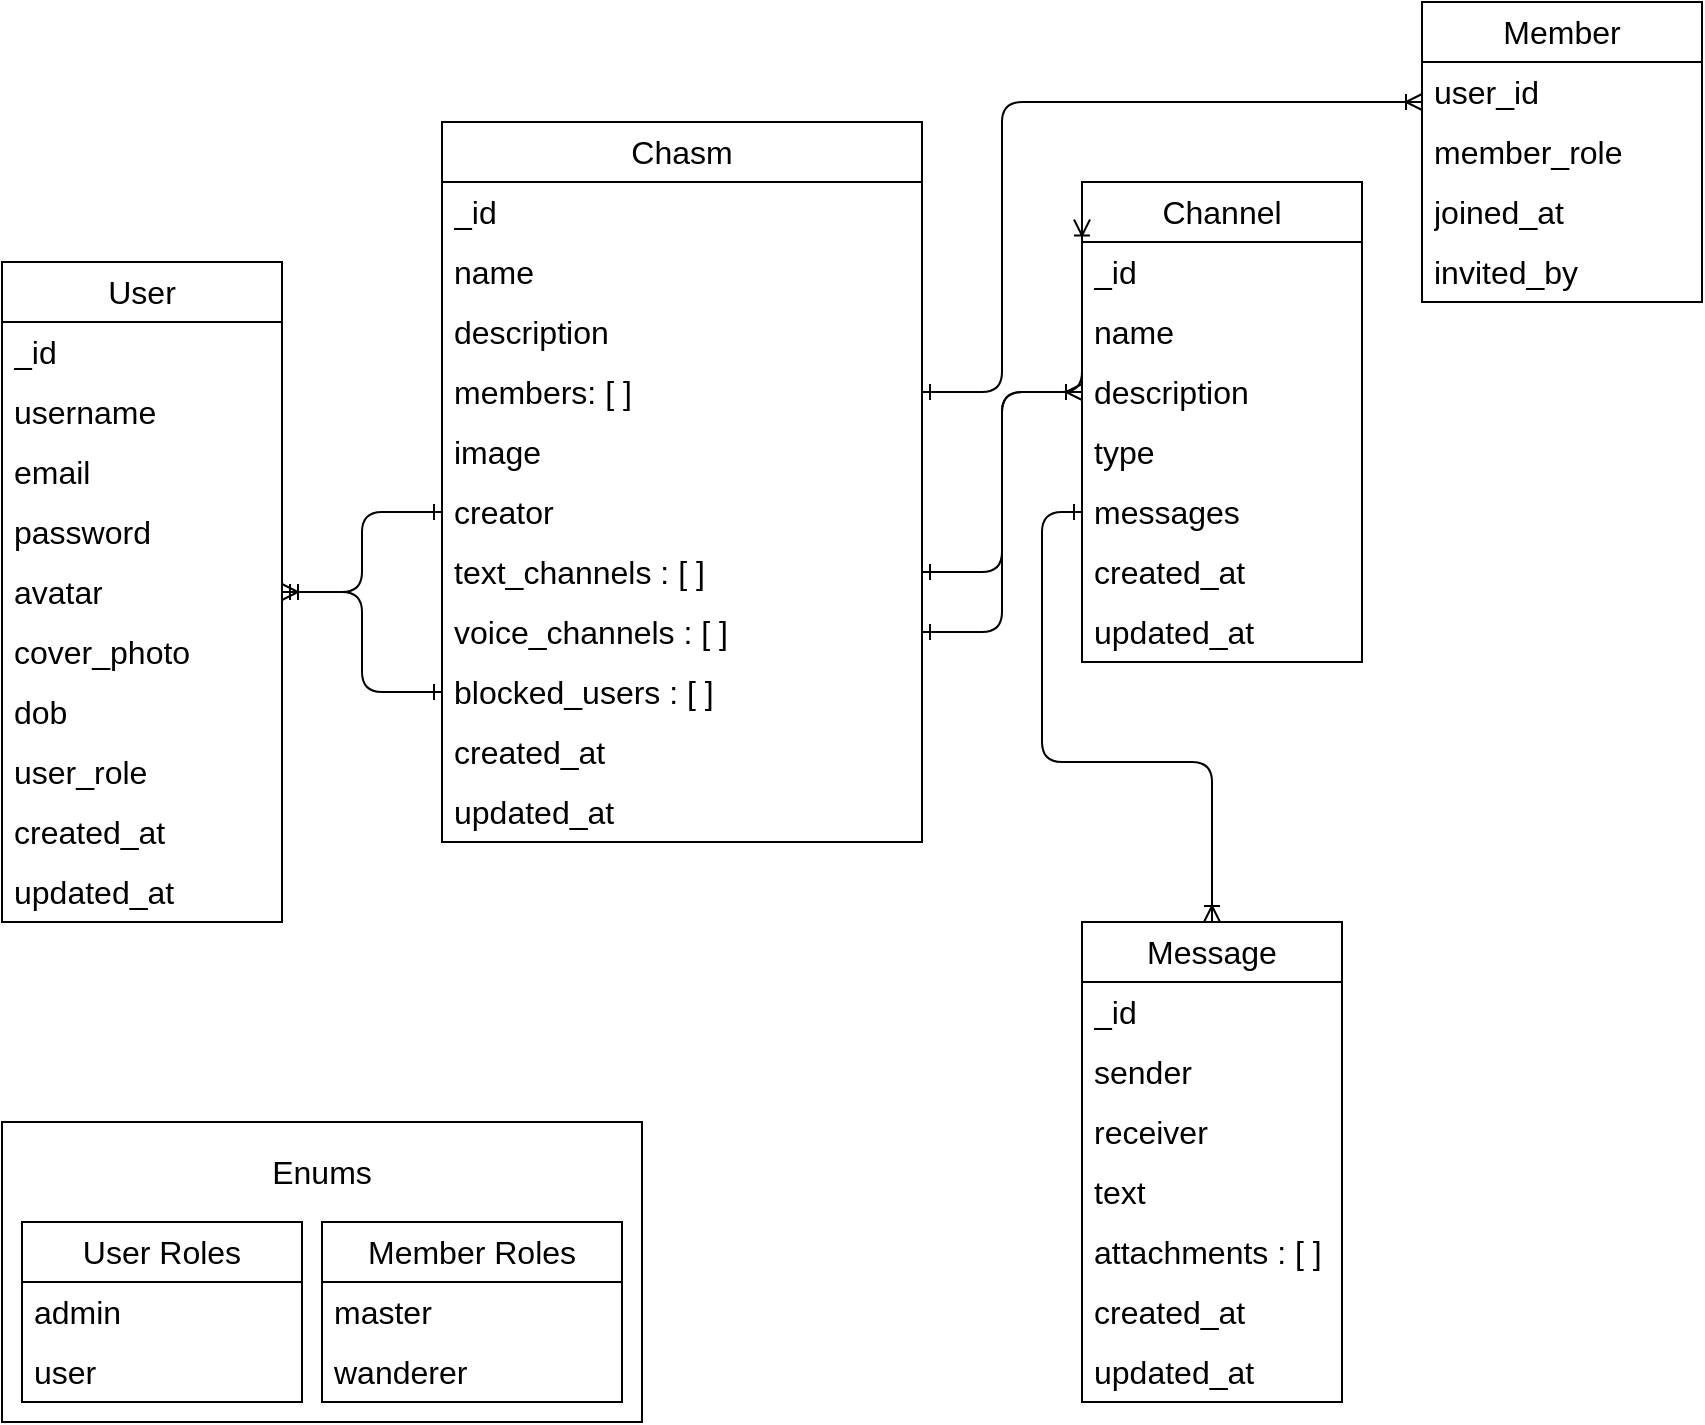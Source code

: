 <mxfile>
    <diagram id="PRSHGD-ktHSKCsaDY_uj" name="Page-1">
        <mxGraphModel dx="1137" dy="779" grid="1" gridSize="10" guides="1" tooltips="1" connect="1" arrows="1" fold="1" page="1" pageScale="1" pageWidth="850" pageHeight="1100" math="0" shadow="0">
            <root>
                <mxCell id="0"/>
                <mxCell id="1" parent="0"/>
                <mxCell id="84" style="html=1;fontSize=16;fontColor=default;startArrow=ERone;startFill=0;endArrow=ERone;endFill=0;elbow=vertical;edgeStyle=orthogonalEdgeStyle;" parent="1" source="5" target="76" edge="1">
                    <mxGeometry relative="1" as="geometry"/>
                </mxCell>
                <mxCell id="90" style="edgeStyle=orthogonalEdgeStyle;html=1;fontSize=16;fontColor=default;labelPosition=center;verticalLabelPosition=middle;align=center;verticalAlign=middle;endArrow=ERone;endFill=0;startArrow=ERoneToMany;startFill=0;elbow=vertical;rounded=1;jumpStyle=none;jumpSize=15;" parent="1" source="5" target="89" edge="1">
                    <mxGeometry relative="1" as="geometry"/>
                </mxCell>
                <mxCell id="5" value="User" style="swimlane;fontStyle=0;childLayout=stackLayout;horizontal=1;startSize=30;horizontalStack=0;resizeParent=1;resizeParentMax=0;resizeLast=0;collapsible=1;marginBottom=0;whiteSpace=wrap;html=1;fontSize=16;swimlaneLine=1;" parent="1" vertex="1">
                    <mxGeometry x="20" y="190" width="140" height="330" as="geometry">
                        <mxRectangle x="540" y="150" width="80" height="40" as="alternateBounds"/>
                    </mxGeometry>
                </mxCell>
                <mxCell id="6" value="_id" style="text;strokeColor=none;fillColor=none;align=left;verticalAlign=middle;spacingLeft=4;spacingRight=4;overflow=hidden;points=[[0,0.5],[1,0.5]];portConstraint=eastwest;rotatable=0;whiteSpace=wrap;html=1;fontSize=16;" parent="5" vertex="1">
                    <mxGeometry y="30" width="140" height="30" as="geometry"/>
                </mxCell>
                <mxCell id="25" value="username" style="text;strokeColor=none;fillColor=none;align=left;verticalAlign=middle;spacingLeft=4;spacingRight=4;overflow=hidden;points=[[0,0.5],[1,0.5]];portConstraint=eastwest;rotatable=0;whiteSpace=wrap;html=1;fontSize=16;" parent="5" vertex="1">
                    <mxGeometry y="60" width="140" height="30" as="geometry"/>
                </mxCell>
                <mxCell id="7" value="email" style="text;strokeColor=none;fillColor=none;align=left;verticalAlign=middle;spacingLeft=4;spacingRight=4;overflow=hidden;points=[[0,0.5],[1,0.5]];portConstraint=eastwest;rotatable=0;whiteSpace=wrap;html=1;fontSize=16;" parent="5" vertex="1">
                    <mxGeometry y="90" width="140" height="30" as="geometry"/>
                </mxCell>
                <mxCell id="8" value="password" style="text;strokeColor=none;fillColor=none;align=left;verticalAlign=middle;spacingLeft=4;spacingRight=4;overflow=hidden;points=[[0,0.5],[1,0.5]];portConstraint=eastwest;rotatable=0;whiteSpace=wrap;html=1;fontSize=16;" parent="5" vertex="1">
                    <mxGeometry y="120" width="140" height="30" as="geometry"/>
                </mxCell>
                <mxCell id="11" value="avatar" style="text;strokeColor=none;fillColor=none;align=left;verticalAlign=middle;spacingLeft=4;spacingRight=4;overflow=hidden;points=[[0,0.5],[1,0.5]];portConstraint=eastwest;rotatable=0;whiteSpace=wrap;html=1;fontSize=16;" parent="5" vertex="1">
                    <mxGeometry y="150" width="140" height="30" as="geometry"/>
                </mxCell>
                <mxCell id="31" value="cover_photo" style="text;strokeColor=none;fillColor=none;align=left;verticalAlign=middle;spacingLeft=4;spacingRight=4;overflow=hidden;points=[[0,0.5],[1,0.5]];portConstraint=eastwest;rotatable=0;whiteSpace=wrap;html=1;fontSize=16;" parent="5" vertex="1">
                    <mxGeometry y="180" width="140" height="30" as="geometry"/>
                </mxCell>
                <mxCell id="32" value="dob" style="text;strokeColor=none;fillColor=none;align=left;verticalAlign=middle;spacingLeft=4;spacingRight=4;overflow=hidden;points=[[0,0.5],[1,0.5]];portConstraint=eastwest;rotatable=0;whiteSpace=wrap;html=1;fontSize=16;" parent="5" vertex="1">
                    <mxGeometry y="210" width="140" height="30" as="geometry"/>
                </mxCell>
                <mxCell id="53" value="user_role" style="text;strokeColor=none;fillColor=none;align=left;verticalAlign=middle;spacingLeft=4;spacingRight=4;overflow=hidden;points=[[0,0.5],[1,0.5]];portConstraint=eastwest;rotatable=0;whiteSpace=wrap;html=1;fontSize=16;" parent="5" vertex="1">
                    <mxGeometry y="240" width="140" height="30" as="geometry"/>
                </mxCell>
                <mxCell id="95" value="created_at" style="text;strokeColor=none;fillColor=none;align=left;verticalAlign=middle;spacingLeft=4;spacingRight=4;overflow=hidden;points=[[0,0.5],[1,0.5]];portConstraint=eastwest;rotatable=0;whiteSpace=wrap;html=1;fontSize=16;" parent="5" vertex="1">
                    <mxGeometry y="270" width="140" height="30" as="geometry"/>
                </mxCell>
                <mxCell id="96" value="updated_at" style="text;strokeColor=none;fillColor=none;align=left;verticalAlign=middle;spacingLeft=4;spacingRight=4;overflow=hidden;points=[[0,0.5],[1,0.5]];portConstraint=eastwest;rotatable=0;whiteSpace=wrap;html=1;fontSize=16;" parent="5" vertex="1">
                    <mxGeometry y="300" width="140" height="30" as="geometry"/>
                </mxCell>
                <mxCell id="27" value="Chasm" style="swimlane;fontStyle=0;childLayout=stackLayout;horizontal=1;startSize=30;horizontalStack=0;resizeParent=1;resizeParentMax=0;resizeLast=0;collapsible=1;marginBottom=0;whiteSpace=wrap;html=1;fontSize=16;" parent="1" vertex="1">
                    <mxGeometry x="240" y="120" width="240" height="360" as="geometry"/>
                </mxCell>
                <mxCell id="28" value="_id" style="text;strokeColor=none;fillColor=none;align=left;verticalAlign=middle;spacingLeft=4;spacingRight=4;overflow=hidden;points=[[0,0.5],[1,0.5]];portConstraint=eastwest;rotatable=0;whiteSpace=wrap;html=1;fontSize=16;" parent="27" vertex="1">
                    <mxGeometry y="30" width="240" height="30" as="geometry"/>
                </mxCell>
                <mxCell id="30" value="name" style="text;strokeColor=none;fillColor=none;align=left;verticalAlign=middle;spacingLeft=4;spacingRight=4;overflow=hidden;points=[[0,0.5],[1,0.5]];portConstraint=eastwest;rotatable=0;whiteSpace=wrap;html=1;fontSize=16;" parent="27" vertex="1">
                    <mxGeometry y="60" width="240" height="30" as="geometry"/>
                </mxCell>
                <mxCell id="107" value="description" style="text;strokeColor=none;fillColor=none;align=left;verticalAlign=middle;spacingLeft=4;spacingRight=4;overflow=hidden;points=[[0,0.5],[1,0.5]];portConstraint=eastwest;rotatable=0;whiteSpace=wrap;html=1;fontSize=16;" vertex="1" parent="27">
                    <mxGeometry y="90" width="240" height="30" as="geometry"/>
                </mxCell>
                <mxCell id="29" value="members: [ ]" style="text;strokeColor=none;fillColor=none;align=left;verticalAlign=middle;spacingLeft=4;spacingRight=4;overflow=hidden;points=[[0,0.5],[1,0.5]];portConstraint=eastwest;rotatable=0;whiteSpace=wrap;html=1;fontSize=16;" parent="27" vertex="1">
                    <mxGeometry y="120" width="240" height="30" as="geometry"/>
                </mxCell>
                <mxCell id="34" value="image" style="text;strokeColor=none;fillColor=none;align=left;verticalAlign=middle;spacingLeft=4;spacingRight=4;overflow=hidden;points=[[0,0.5],[1,0.5]];portConstraint=eastwest;rotatable=0;whiteSpace=wrap;html=1;fontSize=16;" parent="27" vertex="1">
                    <mxGeometry y="150" width="240" height="30" as="geometry"/>
                </mxCell>
                <mxCell id="76" value="creator" style="text;strokeColor=none;fillColor=none;align=left;verticalAlign=middle;spacingLeft=4;spacingRight=4;overflow=hidden;points=[[0,0.5],[1,0.5]];portConstraint=eastwest;rotatable=0;whiteSpace=wrap;html=1;fontSize=16;" parent="27" vertex="1">
                    <mxGeometry y="180" width="240" height="30" as="geometry"/>
                </mxCell>
                <mxCell id="79" value="text_channels : [ ]" style="text;strokeColor=none;fillColor=none;align=left;verticalAlign=middle;spacingLeft=4;spacingRight=4;overflow=hidden;points=[[0,0.5],[1,0.5]];portConstraint=eastwest;rotatable=0;whiteSpace=wrap;html=1;fontSize=16;" parent="27" vertex="1">
                    <mxGeometry y="210" width="240" height="30" as="geometry"/>
                </mxCell>
                <mxCell id="81" value="voice_channels : [ ]" style="text;strokeColor=none;fillColor=none;align=left;verticalAlign=middle;spacingLeft=4;spacingRight=4;overflow=hidden;points=[[0,0.5],[1,0.5]];portConstraint=eastwest;rotatable=0;whiteSpace=wrap;html=1;fontSize=16;" parent="27" vertex="1">
                    <mxGeometry y="240" width="240" height="30" as="geometry"/>
                </mxCell>
                <mxCell id="89" value="blocked_users : [ ]" style="text;strokeColor=none;fillColor=none;align=left;verticalAlign=middle;spacingLeft=4;spacingRight=4;overflow=hidden;points=[[0,0.5],[1,0.5]];portConstraint=eastwest;rotatable=0;whiteSpace=wrap;html=1;fontSize=16;" parent="27" vertex="1">
                    <mxGeometry y="270" width="240" height="30" as="geometry"/>
                </mxCell>
                <mxCell id="101" value="created_at" style="text;strokeColor=none;fillColor=none;align=left;verticalAlign=middle;spacingLeft=4;spacingRight=4;overflow=hidden;points=[[0,0.5],[1,0.5]];portConstraint=eastwest;rotatable=0;whiteSpace=wrap;html=1;fontSize=16;" parent="27" vertex="1">
                    <mxGeometry y="300" width="240" height="30" as="geometry"/>
                </mxCell>
                <mxCell id="102" value="updated_at" style="text;strokeColor=none;fillColor=none;align=left;verticalAlign=middle;spacingLeft=4;spacingRight=4;overflow=hidden;points=[[0,0.5],[1,0.5]];portConstraint=eastwest;rotatable=0;whiteSpace=wrap;html=1;fontSize=16;" parent="27" vertex="1">
                    <mxGeometry y="330" width="240" height="30" as="geometry"/>
                </mxCell>
                <mxCell id="61" value="" style="group" parent="1" vertex="1" connectable="0">
                    <mxGeometry x="20" y="620" width="320" height="150" as="geometry"/>
                </mxCell>
                <mxCell id="59" value="" style="group" parent="61" vertex="1" connectable="0">
                    <mxGeometry width="320" height="150" as="geometry"/>
                </mxCell>
                <mxCell id="57" value="" style="rounded=0;whiteSpace=wrap;html=1;fontSize=16;fontColor=default;fillColor=none;" parent="59" vertex="1">
                    <mxGeometry width="320" height="150" as="geometry"/>
                </mxCell>
                <mxCell id="56" value="Enums" style="text;html=1;strokeColor=none;fillColor=none;align=center;verticalAlign=middle;whiteSpace=wrap;rounded=0;fontSize=16;fontColor=default;" parent="59" vertex="1">
                    <mxGeometry x="115" y="10" width="90" height="30" as="geometry"/>
                </mxCell>
                <mxCell id="13" value="Member Roles" style="swimlane;fontStyle=0;childLayout=stackLayout;horizontal=1;startSize=30;horizontalStack=0;resizeParent=1;resizeParentMax=0;resizeLast=0;collapsible=1;marginBottom=0;whiteSpace=wrap;html=1;fontSize=16;swimlaneLine=1;" parent="61" vertex="1">
                    <mxGeometry x="160" y="50" width="150" height="90" as="geometry">
                        <mxRectangle x="540" y="150" width="80" height="40" as="alternateBounds"/>
                    </mxGeometry>
                </mxCell>
                <mxCell id="14" value="master" style="text;strokeColor=none;fillColor=none;align=left;verticalAlign=middle;spacingLeft=4;spacingRight=4;overflow=hidden;points=[[0,0.5],[1,0.5]];portConstraint=eastwest;rotatable=0;whiteSpace=wrap;html=1;fontSize=16;" parent="13" vertex="1">
                    <mxGeometry y="30" width="150" height="30" as="geometry"/>
                </mxCell>
                <mxCell id="26" value="wanderer" style="text;strokeColor=none;fillColor=none;align=left;verticalAlign=middle;spacingLeft=4;spacingRight=4;overflow=hidden;points=[[0,0.5],[1,0.5]];portConstraint=eastwest;rotatable=0;whiteSpace=wrap;html=1;fontSize=16;" parent="13" vertex="1">
                    <mxGeometry y="60" width="150" height="30" as="geometry"/>
                </mxCell>
                <mxCell id="48" value="User Roles" style="swimlane;fontStyle=0;childLayout=stackLayout;horizontal=1;startSize=30;horizontalStack=0;resizeParent=1;resizeParentMax=0;resizeLast=0;collapsible=1;marginBottom=0;whiteSpace=wrap;html=1;fontSize=16;" parent="61" vertex="1">
                    <mxGeometry x="10" y="50" width="140" height="90" as="geometry">
                        <mxRectangle x="-170" y="360" width="120" height="30" as="alternateBounds"/>
                    </mxGeometry>
                </mxCell>
                <mxCell id="52" value="admin" style="text;strokeColor=none;fillColor=none;align=left;verticalAlign=middle;spacingLeft=4;spacingRight=4;overflow=hidden;points=[[0,0.5],[1,0.5]];portConstraint=eastwest;rotatable=0;whiteSpace=wrap;html=1;fontSize=16;" parent="48" vertex="1">
                    <mxGeometry y="30" width="140" height="30" as="geometry"/>
                </mxCell>
                <mxCell id="51" value="user" style="text;strokeColor=none;fillColor=none;align=left;verticalAlign=middle;spacingLeft=4;spacingRight=4;overflow=hidden;points=[[0,0.5],[1,0.5]];portConstraint=eastwest;rotatable=0;whiteSpace=wrap;html=1;fontSize=16;" parent="48" vertex="1">
                    <mxGeometry y="60" width="140" height="30" as="geometry"/>
                </mxCell>
                <mxCell id="82" style="edgeStyle=orthogonalEdgeStyle;html=1;fontSize=16;fontColor=default;startArrow=ERoneToMany;startFill=0;endArrow=ERone;endFill=0;entryX=1;entryY=0.5;entryDx=0;entryDy=0;" parent="1" source="62" target="79" edge="1">
                    <mxGeometry relative="1" as="geometry">
                        <Array as="points">
                            <mxPoint x="520" y="255"/>
                            <mxPoint x="520" y="345"/>
                        </Array>
                    </mxGeometry>
                </mxCell>
                <mxCell id="62" value="Channel" style="swimlane;fontStyle=0;childLayout=stackLayout;horizontal=1;startSize=30;horizontalStack=0;resizeParent=1;resizeParentMax=0;resizeLast=0;collapsible=1;marginBottom=0;whiteSpace=wrap;html=1;fontSize=16;fontColor=default;fillColor=none;" parent="1" vertex="1">
                    <mxGeometry x="560" y="150" width="140" height="240" as="geometry"/>
                </mxCell>
                <mxCell id="64" value="_id" style="text;strokeColor=none;fillColor=none;align=left;verticalAlign=middle;spacingLeft=4;spacingRight=4;overflow=hidden;points=[[0,0.5],[1,0.5]];portConstraint=eastwest;rotatable=0;whiteSpace=wrap;html=1;fontSize=16;fontColor=default;" parent="62" vertex="1">
                    <mxGeometry y="30" width="140" height="30" as="geometry"/>
                </mxCell>
                <mxCell id="63" value="name" style="text;strokeColor=none;fillColor=none;align=left;verticalAlign=middle;spacingLeft=4;spacingRight=4;overflow=hidden;points=[[0,0.5],[1,0.5]];portConstraint=eastwest;rotatable=0;whiteSpace=wrap;html=1;fontSize=16;fontColor=default;" parent="62" vertex="1">
                    <mxGeometry y="60" width="140" height="30" as="geometry"/>
                </mxCell>
                <mxCell id="105" value="description" style="text;strokeColor=none;fillColor=none;align=left;verticalAlign=middle;spacingLeft=4;spacingRight=4;overflow=hidden;points=[[0,0.5],[1,0.5]];portConstraint=eastwest;rotatable=0;whiteSpace=wrap;html=1;fontSize=16;fontColor=default;" parent="62" vertex="1">
                    <mxGeometry y="90" width="140" height="30" as="geometry"/>
                </mxCell>
                <mxCell id="65" value="type" style="text;strokeColor=none;fillColor=none;align=left;verticalAlign=middle;spacingLeft=4;spacingRight=4;overflow=hidden;points=[[0,0.5],[1,0.5]];portConstraint=eastwest;rotatable=0;whiteSpace=wrap;html=1;fontSize=16;fontColor=default;" parent="62" vertex="1">
                    <mxGeometry y="120" width="140" height="30" as="geometry"/>
                </mxCell>
                <mxCell id="66" value="messages" style="text;strokeColor=none;fillColor=none;align=left;verticalAlign=middle;spacingLeft=4;spacingRight=4;overflow=hidden;points=[[0,0.5],[1,0.5]];portConstraint=eastwest;rotatable=0;whiteSpace=wrap;html=1;fontSize=16;fontColor=default;" parent="62" vertex="1">
                    <mxGeometry y="150" width="140" height="30" as="geometry"/>
                </mxCell>
                <mxCell id="100" value="created_at" style="text;strokeColor=none;fillColor=none;align=left;verticalAlign=middle;spacingLeft=4;spacingRight=4;overflow=hidden;points=[[0,0.5],[1,0.5]];portConstraint=eastwest;rotatable=0;whiteSpace=wrap;html=1;fontSize=16;fontColor=default;" parent="62" vertex="1">
                    <mxGeometry y="180" width="140" height="30" as="geometry"/>
                </mxCell>
                <mxCell id="106" value="updated_at" style="text;strokeColor=none;fillColor=none;align=left;verticalAlign=middle;spacingLeft=4;spacingRight=4;overflow=hidden;points=[[0,0.5],[1,0.5]];portConstraint=eastwest;rotatable=0;whiteSpace=wrap;html=1;fontSize=16;fontColor=default;" vertex="1" parent="62">
                    <mxGeometry y="210" width="140" height="30" as="geometry"/>
                </mxCell>
                <mxCell id="91" style="edgeStyle=orthogonalEdgeStyle;rounded=1;sketch=0;jumpStyle=none;jumpSize=15;html=1;fontSize=16;fontColor=default;startArrow=ERoneToMany;startFill=0;endArrow=ERone;endFill=0;elbow=vertical;" parent="1" source="67" target="66" edge="1">
                    <mxGeometry relative="1" as="geometry">
                        <Array as="points">
                            <mxPoint x="625" y="440"/>
                            <mxPoint x="540" y="440"/>
                            <mxPoint x="540" y="315"/>
                        </Array>
                        <mxPoint x="620" y="310" as="targetPoint"/>
                    </mxGeometry>
                </mxCell>
                <mxCell id="67" value="Message" style="swimlane;fontStyle=0;childLayout=stackLayout;horizontal=1;startSize=30;horizontalStack=0;resizeParent=1;resizeParentMax=0;resizeLast=0;collapsible=1;marginBottom=0;whiteSpace=wrap;html=1;fontSize=16;fontColor=default;fillColor=none;" parent="1" vertex="1">
                    <mxGeometry x="560" y="520" width="130" height="240" as="geometry"/>
                </mxCell>
                <mxCell id="68" value="_id" style="text;strokeColor=none;fillColor=none;align=left;verticalAlign=middle;spacingLeft=4;spacingRight=4;overflow=hidden;points=[[0,0.5],[1,0.5]];portConstraint=eastwest;rotatable=0;whiteSpace=wrap;html=1;fontSize=16;fontColor=default;" parent="67" vertex="1">
                    <mxGeometry y="30" width="130" height="30" as="geometry"/>
                </mxCell>
                <mxCell id="69" value="sender" style="text;strokeColor=none;fillColor=none;align=left;verticalAlign=middle;spacingLeft=4;spacingRight=4;overflow=hidden;points=[[0,0.5],[1,0.5]];portConstraint=eastwest;rotatable=0;whiteSpace=wrap;html=1;fontSize=16;fontColor=default;" parent="67" vertex="1">
                    <mxGeometry y="60" width="130" height="30" as="geometry"/>
                </mxCell>
                <mxCell id="70" value="receiver" style="text;strokeColor=none;fillColor=none;align=left;verticalAlign=middle;spacingLeft=4;spacingRight=4;overflow=hidden;points=[[0,0.5],[1,0.5]];portConstraint=eastwest;rotatable=0;whiteSpace=wrap;html=1;fontSize=16;fontColor=default;" parent="67" vertex="1">
                    <mxGeometry y="90" width="130" height="30" as="geometry"/>
                </mxCell>
                <mxCell id="71" value="text" style="text;strokeColor=none;fillColor=none;align=left;verticalAlign=middle;spacingLeft=4;spacingRight=4;overflow=hidden;points=[[0,0.5],[1,0.5]];portConstraint=eastwest;rotatable=0;whiteSpace=wrap;html=1;fontSize=16;fontColor=default;" parent="67" vertex="1">
                    <mxGeometry y="120" width="130" height="30" as="geometry"/>
                </mxCell>
                <mxCell id="104" value="attachments : [ ]" style="text;strokeColor=none;fillColor=none;align=left;verticalAlign=middle;spacingLeft=4;spacingRight=4;overflow=hidden;points=[[0,0.5],[1,0.5]];portConstraint=eastwest;rotatable=0;whiteSpace=wrap;html=1;fontSize=16;fontColor=default;" parent="67" vertex="1">
                    <mxGeometry y="150" width="130" height="30" as="geometry"/>
                </mxCell>
                <mxCell id="93" value="created_at" style="text;strokeColor=none;fillColor=none;align=left;verticalAlign=middle;spacingLeft=4;spacingRight=4;overflow=hidden;points=[[0,0.5],[1,0.5]];portConstraint=eastwest;rotatable=0;whiteSpace=wrap;html=1;fontSize=16;fontColor=default;" parent="67" vertex="1">
                    <mxGeometry y="180" width="130" height="30" as="geometry"/>
                </mxCell>
                <mxCell id="94" value="updated_at" style="text;strokeColor=none;fillColor=none;align=left;verticalAlign=middle;spacingLeft=4;spacingRight=4;overflow=hidden;points=[[0,0.5],[1,0.5]];portConstraint=eastwest;rotatable=0;whiteSpace=wrap;html=1;fontSize=16;fontColor=default;" parent="67" vertex="1">
                    <mxGeometry y="210" width="130" height="30" as="geometry"/>
                </mxCell>
                <mxCell id="83" style="edgeStyle=orthogonalEdgeStyle;html=1;fontSize=16;fontColor=default;startArrow=ERoneToMany;startFill=0;endArrow=ERone;endFill=0;exitX=0;exitY=0.078;exitDx=0;exitDy=0;exitPerimeter=0;" parent="1" source="62" target="81" edge="1">
                    <mxGeometry relative="1" as="geometry">
                        <Array as="points">
                            <mxPoint x="560" y="255"/>
                            <mxPoint x="520" y="255"/>
                            <mxPoint x="520" y="375"/>
                        </Array>
                    </mxGeometry>
                </mxCell>
                <mxCell id="92" style="edgeStyle=orthogonalEdgeStyle;rounded=1;sketch=0;jumpStyle=none;jumpSize=15;html=1;fontSize=16;fontColor=default;startArrow=ERoneToMany;startFill=0;endArrow=ERone;endFill=0;elbow=vertical;" parent="1" source="85" target="29" edge="1">
                    <mxGeometry relative="1" as="geometry">
                        <Array as="points">
                            <mxPoint x="520" y="110"/>
                            <mxPoint x="520" y="255"/>
                        </Array>
                        <mxPoint x="500" y="260" as="targetPoint"/>
                    </mxGeometry>
                </mxCell>
                <mxCell id="85" value="Member" style="swimlane;fontStyle=0;childLayout=stackLayout;horizontal=1;startSize=30;horizontalStack=0;resizeParent=1;resizeParentMax=0;resizeLast=0;collapsible=1;marginBottom=0;whiteSpace=wrap;html=1;fontSize=16;fontColor=default;fillColor=none;" parent="1" vertex="1">
                    <mxGeometry x="730" y="60" width="140" height="150" as="geometry"/>
                </mxCell>
                <mxCell id="86" value="user_id" style="text;strokeColor=none;fillColor=none;align=left;verticalAlign=middle;spacingLeft=4;spacingRight=4;overflow=hidden;points=[[0,0.5],[1,0.5]];portConstraint=eastwest;rotatable=0;whiteSpace=wrap;html=1;fontSize=16;fontColor=default;" parent="85" vertex="1">
                    <mxGeometry y="30" width="140" height="30" as="geometry"/>
                </mxCell>
                <mxCell id="87" value="member_role" style="text;strokeColor=none;fillColor=none;align=left;verticalAlign=middle;spacingLeft=4;spacingRight=4;overflow=hidden;points=[[0,0.5],[1,0.5]];portConstraint=eastwest;rotatable=0;whiteSpace=wrap;html=1;fontSize=16;fontColor=default;" parent="85" vertex="1">
                    <mxGeometry y="60" width="140" height="30" as="geometry"/>
                </mxCell>
                <mxCell id="99" value="joined_at" style="text;strokeColor=none;fillColor=none;align=left;verticalAlign=middle;spacingLeft=4;spacingRight=4;overflow=hidden;points=[[0,0.5],[1,0.5]];portConstraint=eastwest;rotatable=0;whiteSpace=wrap;html=1;fontSize=16;fontColor=default;" parent="85" vertex="1">
                    <mxGeometry y="90" width="140" height="30" as="geometry"/>
                </mxCell>
                <mxCell id="103" value="invited_by" style="text;strokeColor=none;fillColor=none;align=left;verticalAlign=middle;spacingLeft=4;spacingRight=4;overflow=hidden;points=[[0,0.5],[1,0.5]];portConstraint=eastwest;rotatable=0;whiteSpace=wrap;html=1;fontSize=16;fontColor=default;" parent="85" vertex="1">
                    <mxGeometry y="120" width="140" height="30" as="geometry"/>
                </mxCell>
            </root>
        </mxGraphModel>
    </diagram>
</mxfile>
